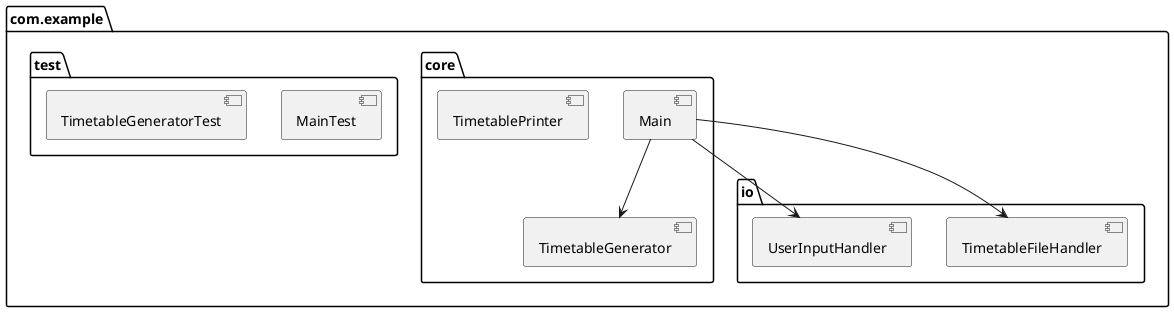 @startuml package
package "com.example" {
  package "core" {
    [Main]
    [TimetableGenerator]
    [TimetablePrinter]
  }

  package "io" {
    [TimetableFileHandler]
    [UserInputHandler]
  }

  package "test" {
    [MainTest]
    [TimetableGeneratorTest]
  }
}

[Main] --> [TimetableGenerator]
[Main] --> [TimetableFileHandler]
[Main] --> [UserInputHandler]
@enduml
